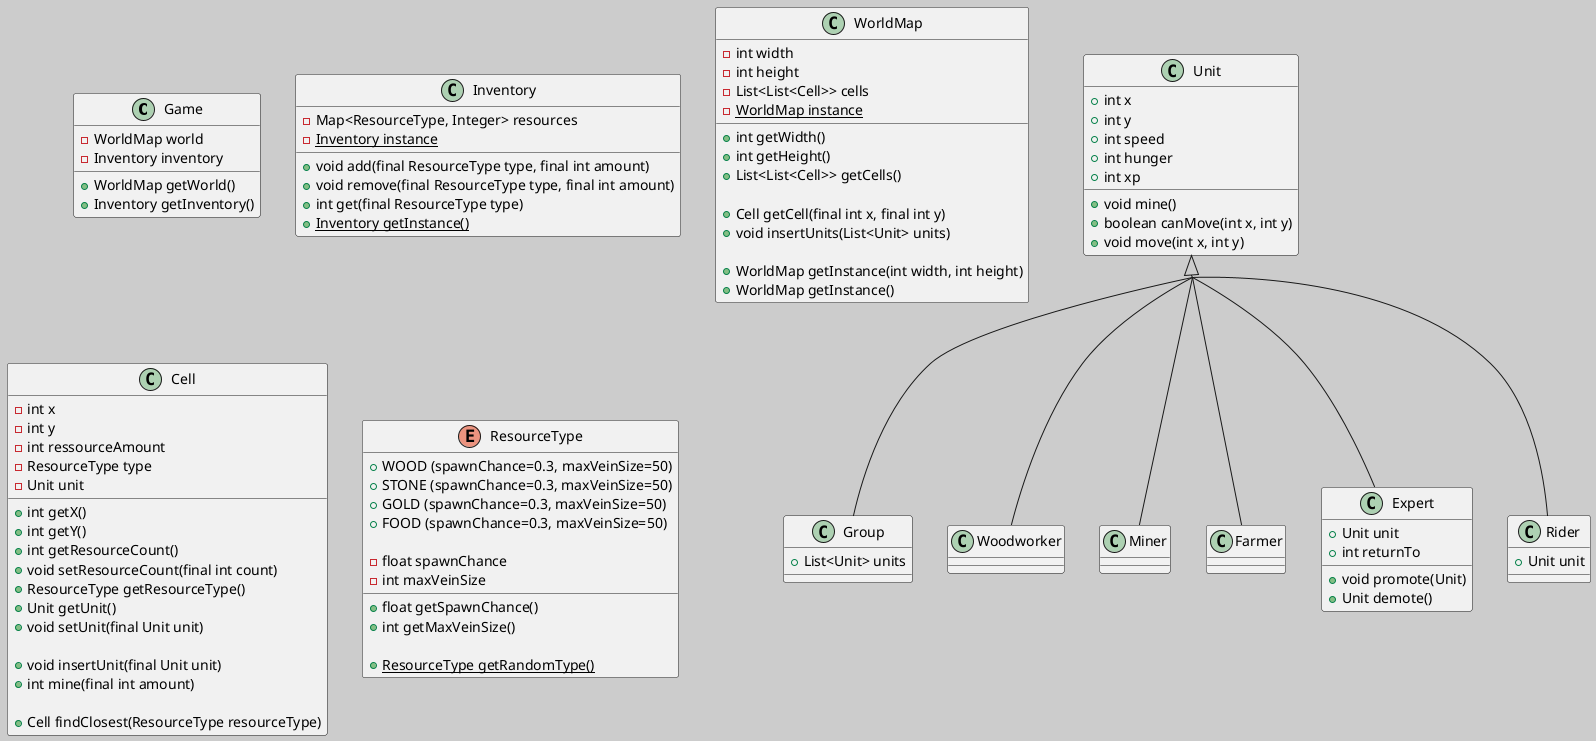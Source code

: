 @startuml
skinparam groupInheritance 2
skinparam backgroundColor #CCCCCC

class Game {
  -WorldMap world
  -Inventory inventory

  +WorldMap getWorld()
  +Inventory getInventory()
}

class Inventory {
  -Map<ResourceType, Integer> resources
  {static} -Inventory instance

  +void add(final ResourceType type, final int amount)
  +void remove(final ResourceType type, final int amount)
  +int get(final ResourceType type)
  {static} +Inventory getInstance()
}

class WorldMap {
  -int width
  -int height
  -List<List<Cell>> cells
  {static} -WorldMap instance


  +int getWidth()
  +int getHeight()
  +List<List<Cell>> getCells()

  +Cell getCell(final int x, final int y)
  +void insertUnits(List<Unit> units)

  +WorldMap getInstance(int width, int height)
  +WorldMap getInstance()
}

class Cell {
  -int x
  -int y
  -int ressourceAmount
  -ResourceType type
  -Unit unit

  +int getX()
  +int getY()
  +int getResourceCount()
  +void setResourceCount(final int count)
  +ResourceType getResourceType()
  +Unit getUnit()
  +void setUnit(final Unit unit)

  +void insertUnit(final Unit unit)
  +int mine(final int amount)

  +Cell findClosest(ResourceType resourceType)
}

enum ResourceType {
  {field} +WOOD (spawnChance=0.3, maxVeinSize=50)
  {field} +STONE (spawnChance=0.3, maxVeinSize=50)
  {field} +GOLD (spawnChance=0.3, maxVeinSize=50)
  {field} +FOOD (spawnChance=0.3, maxVeinSize=50)

  -float spawnChance
  -int maxVeinSize

  +float getSpawnChance()
  +int getMaxVeinSize()

  {static} +ResourceType getRandomType()
}


class Unit {
  +int x
  +int y
  +int speed
  +int hunger
  +int xp

  +void mine()
  +boolean canMove(int x, int y)
  +void move(int x, int y)
}

class Group extends Unit {
  +List<Unit> units
}

class Woodworker extends Unit {}
class Miner extends Unit {}
class Farmer extends Unit {}

class Expert extends Unit {
  +Unit unit
  +int returnTo

  +void promote(Unit)
  +Unit demote()
}

class Rider extends Unit {
  +Unit unit
}

@enduml